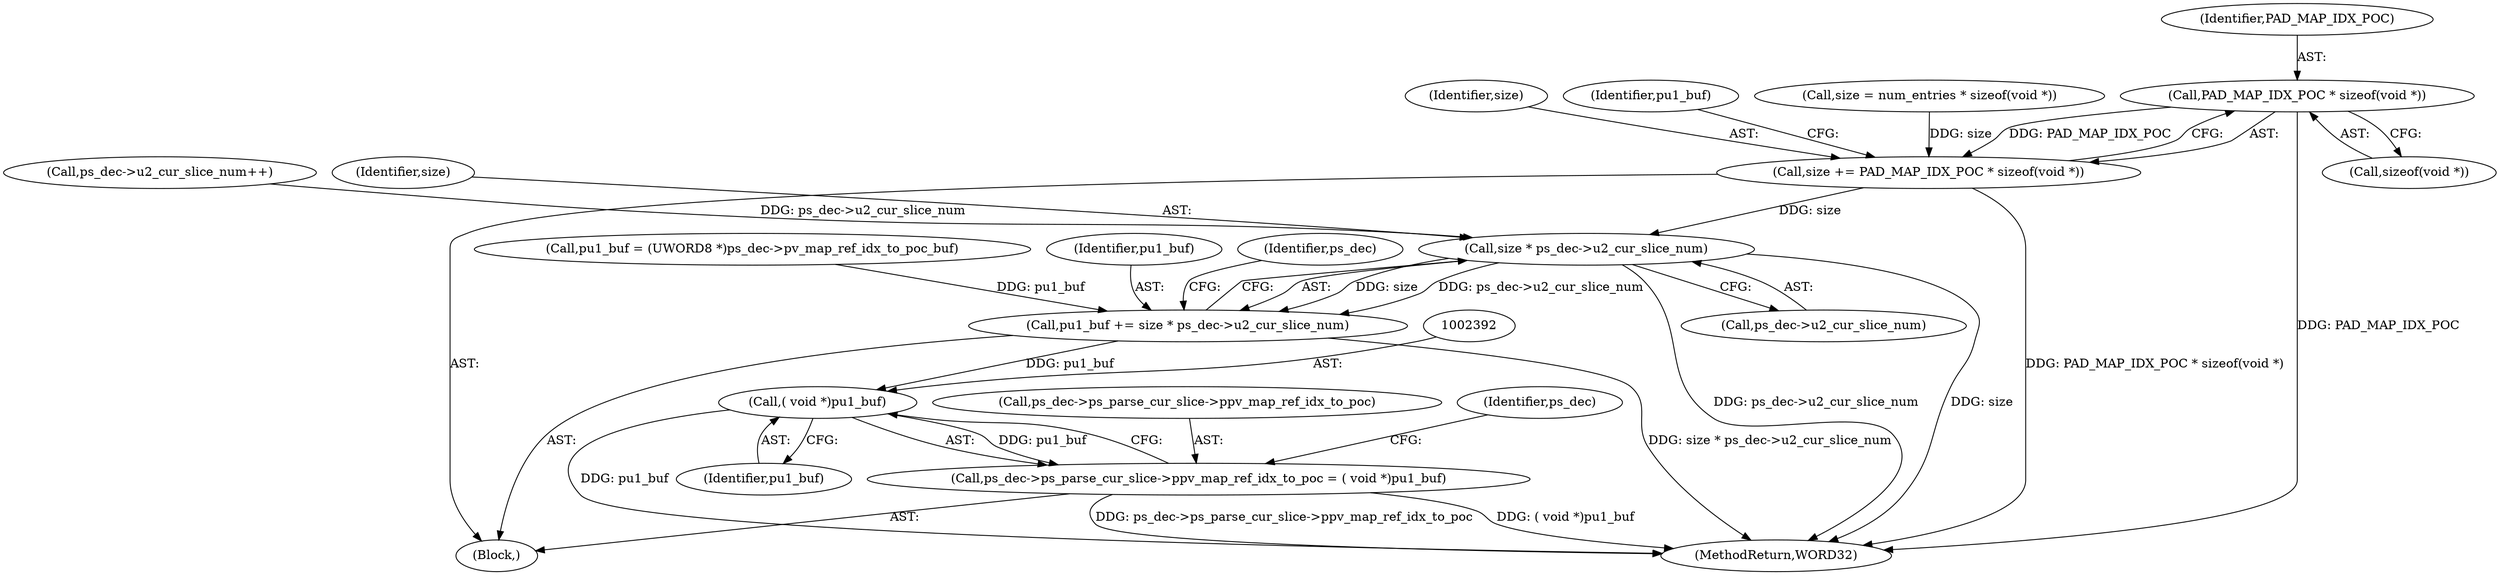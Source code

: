 digraph "0_Android_0b23c81c3dd9ec38f7e6806a3955fed1925541a0_2@API" {
"1002367" [label="(Call,PAD_MAP_IDX_POC * sizeof(void *))"];
"1002365" [label="(Call,size += PAD_MAP_IDX_POC * sizeof(void *))"];
"1002380" [label="(Call,size * ps_dec->u2_cur_slice_num)"];
"1002378" [label="(Call,pu1_buf += size * ps_dec->u2_cur_slice_num)"];
"1002391" [label="(Call,( void *)pu1_buf)"];
"1002385" [label="(Call,ps_dec->ps_parse_cur_slice->ppv_map_ref_idx_to_poc = ( void *)pu1_buf)"];
"1002365" [label="(Call,size += PAD_MAP_IDX_POC * sizeof(void *))"];
"1002589" [label="(MethodReturn,WORD32)"];
"1002391" [label="(Call,( void *)pu1_buf)"];
"1002367" [label="(Call,PAD_MAP_IDX_POC * sizeof(void *))"];
"1002366" [label="(Identifier,size)"];
"1002393" [label="(Identifier,pu1_buf)"];
"1002371" [label="(Call,pu1_buf = (UWORD8 *)ps_dec->pv_map_ref_idx_to_poc_buf)"];
"1002380" [label="(Call,size * ps_dec->u2_cur_slice_num)"];
"1002339" [label="(Block,)"];
"1002386" [label="(Call,ps_dec->ps_parse_cur_slice->ppv_map_ref_idx_to_poc)"];
"1002369" [label="(Call,sizeof(void *))"];
"1001266" [label="(Call,ps_dec->u2_cur_slice_num++)"];
"1002385" [label="(Call,ps_dec->ps_parse_cur_slice->ppv_map_ref_idx_to_poc = ( void *)pu1_buf)"];
"1002378" [label="(Call,pu1_buf += size * ps_dec->u2_cur_slice_num)"];
"1002382" [label="(Call,ps_dec->u2_cur_slice_num)"];
"1002381" [label="(Identifier,size)"];
"1002372" [label="(Identifier,pu1_buf)"];
"1002379" [label="(Identifier,pu1_buf)"];
"1002359" [label="(Call,size = num_entries * sizeof(void *))"];
"1002368" [label="(Identifier,PAD_MAP_IDX_POC)"];
"1002388" [label="(Identifier,ps_dec)"];
"1002396" [label="(Identifier,ps_dec)"];
"1002367" -> "1002365"  [label="AST: "];
"1002367" -> "1002369"  [label="CFG: "];
"1002368" -> "1002367"  [label="AST: "];
"1002369" -> "1002367"  [label="AST: "];
"1002365" -> "1002367"  [label="CFG: "];
"1002367" -> "1002589"  [label="DDG: PAD_MAP_IDX_POC"];
"1002367" -> "1002365"  [label="DDG: PAD_MAP_IDX_POC"];
"1002365" -> "1002339"  [label="AST: "];
"1002366" -> "1002365"  [label="AST: "];
"1002372" -> "1002365"  [label="CFG: "];
"1002365" -> "1002589"  [label="DDG: PAD_MAP_IDX_POC * sizeof(void *)"];
"1002359" -> "1002365"  [label="DDG: size"];
"1002365" -> "1002380"  [label="DDG: size"];
"1002380" -> "1002378"  [label="AST: "];
"1002380" -> "1002382"  [label="CFG: "];
"1002381" -> "1002380"  [label="AST: "];
"1002382" -> "1002380"  [label="AST: "];
"1002378" -> "1002380"  [label="CFG: "];
"1002380" -> "1002589"  [label="DDG: ps_dec->u2_cur_slice_num"];
"1002380" -> "1002589"  [label="DDG: size"];
"1002380" -> "1002378"  [label="DDG: size"];
"1002380" -> "1002378"  [label="DDG: ps_dec->u2_cur_slice_num"];
"1001266" -> "1002380"  [label="DDG: ps_dec->u2_cur_slice_num"];
"1002378" -> "1002339"  [label="AST: "];
"1002379" -> "1002378"  [label="AST: "];
"1002388" -> "1002378"  [label="CFG: "];
"1002378" -> "1002589"  [label="DDG: size * ps_dec->u2_cur_slice_num"];
"1002371" -> "1002378"  [label="DDG: pu1_buf"];
"1002378" -> "1002391"  [label="DDG: pu1_buf"];
"1002391" -> "1002385"  [label="AST: "];
"1002391" -> "1002393"  [label="CFG: "];
"1002392" -> "1002391"  [label="AST: "];
"1002393" -> "1002391"  [label="AST: "];
"1002385" -> "1002391"  [label="CFG: "];
"1002391" -> "1002589"  [label="DDG: pu1_buf"];
"1002391" -> "1002385"  [label="DDG: pu1_buf"];
"1002385" -> "1002339"  [label="AST: "];
"1002386" -> "1002385"  [label="AST: "];
"1002396" -> "1002385"  [label="CFG: "];
"1002385" -> "1002589"  [label="DDG: ( void *)pu1_buf"];
"1002385" -> "1002589"  [label="DDG: ps_dec->ps_parse_cur_slice->ppv_map_ref_idx_to_poc"];
}

